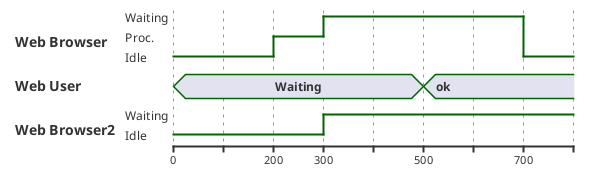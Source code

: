 @startuml
mode compact
robust "Web Browser" as WB
concise "Web User" as WU
robust "Web Browser2" as WB2

@0
WU is Waiting
WB is Idle
WB2 is Idle

@200
WB is Proc.

@300
WB is Waiting
WB2 is Waiting

@500
WU is ok

@700
WB is Idle
@enduml
